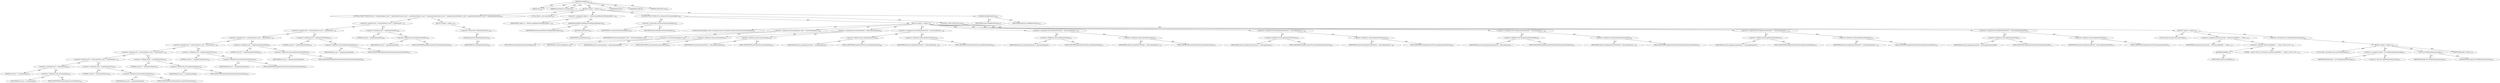 digraph "setRefid" {  
"111669149703" [label = <(METHOD,setRefid)<SUB>190</SUB>> ]
"115964116999" [label = <(PARAM,this)<SUB>190</SUB>> ]
"115964117009" [label = <(PARAM,final Reference reference)<SUB>190</SUB>> ]
"25769803783" [label = <(BLOCK,&lt;empty&gt;,&lt;empty&gt;)<SUB>191</SUB>> ]
"47244640256" [label = <(CONTROL_STRUCTURE,IF,if (null != extensionName || null != specificationVersion || null != specificationVendor || null != implementationVersion || null != implementationVendorID || null != implementationVendor || null != implementationURL))<SUB>192</SUB>> ]
"30064771099" [label = <(&lt;operator&gt;.logicalOr,null != extensionName || null != specificationV...)<SUB>192</SUB>> ]
"30064771100" [label = <(&lt;operator&gt;.logicalOr,null != extensionName || null != specificationV...)<SUB>192</SUB>> ]
"30064771101" [label = <(&lt;operator&gt;.logicalOr,null != extensionName || null != specificationV...)<SUB>192</SUB>> ]
"30064771102" [label = <(&lt;operator&gt;.logicalOr,null != extensionName || null != specificationV...)<SUB>192</SUB>> ]
"30064771103" [label = <(&lt;operator&gt;.logicalOr,null != extensionName || null != specificationV...)<SUB>192</SUB>> ]
"30064771104" [label = <(&lt;operator&gt;.logicalOr,null != extensionName || null != specificationV...)<SUB>192</SUB>> ]
"30064771105" [label = <(&lt;operator&gt;.notEquals,null != extensionName)<SUB>192</SUB>> ]
"90194313216" [label = <(LITERAL,null,null != extensionName)<SUB>192</SUB>> ]
"30064771106" [label = <(&lt;operator&gt;.fieldAccess,this.extensionName)<SUB>192</SUB>> ]
"68719476764" [label = <(IDENTIFIER,this,null != extensionName)> ]
"55834574857" [label = <(FIELD_IDENTIFIER,extensionName,extensionName)<SUB>192</SUB>> ]
"30064771107" [label = <(&lt;operator&gt;.notEquals,null != specificationVersion)<SUB>193</SUB>> ]
"90194313217" [label = <(LITERAL,null,null != specificationVersion)<SUB>193</SUB>> ]
"30064771108" [label = <(&lt;operator&gt;.fieldAccess,this.specificationVersion)<SUB>193</SUB>> ]
"68719476765" [label = <(IDENTIFIER,this,null != specificationVersion)> ]
"55834574858" [label = <(FIELD_IDENTIFIER,specificationVersion,specificationVersion)<SUB>193</SUB>> ]
"30064771109" [label = <(&lt;operator&gt;.notEquals,null != specificationVendor)<SUB>194</SUB>> ]
"90194313218" [label = <(LITERAL,null,null != specificationVendor)<SUB>194</SUB>> ]
"30064771110" [label = <(&lt;operator&gt;.fieldAccess,this.specificationVendor)<SUB>194</SUB>> ]
"68719476766" [label = <(IDENTIFIER,this,null != specificationVendor)> ]
"55834574859" [label = <(FIELD_IDENTIFIER,specificationVendor,specificationVendor)<SUB>194</SUB>> ]
"30064771111" [label = <(&lt;operator&gt;.notEquals,null != implementationVersion)<SUB>195</SUB>> ]
"90194313219" [label = <(LITERAL,null,null != implementationVersion)<SUB>195</SUB>> ]
"30064771112" [label = <(&lt;operator&gt;.fieldAccess,this.implementationVersion)<SUB>195</SUB>> ]
"68719476767" [label = <(IDENTIFIER,this,null != implementationVersion)> ]
"55834574860" [label = <(FIELD_IDENTIFIER,implementationVersion,implementationVersion)<SUB>195</SUB>> ]
"30064771113" [label = <(&lt;operator&gt;.notEquals,null != implementationVendorID)<SUB>196</SUB>> ]
"90194313220" [label = <(LITERAL,null,null != implementationVendorID)<SUB>196</SUB>> ]
"30064771114" [label = <(&lt;operator&gt;.fieldAccess,this.implementationVendorID)<SUB>196</SUB>> ]
"68719476768" [label = <(IDENTIFIER,this,null != implementationVendorID)> ]
"55834574861" [label = <(FIELD_IDENTIFIER,implementationVendorID,implementationVendorID)<SUB>196</SUB>> ]
"30064771115" [label = <(&lt;operator&gt;.notEquals,null != implementationVendor)<SUB>197</SUB>> ]
"90194313221" [label = <(LITERAL,null,null != implementationVendor)<SUB>197</SUB>> ]
"30064771116" [label = <(&lt;operator&gt;.fieldAccess,this.implementationVendor)<SUB>197</SUB>> ]
"68719476769" [label = <(IDENTIFIER,this,null != implementationVendor)> ]
"55834574862" [label = <(FIELD_IDENTIFIER,implementationVendor,implementationVendor)<SUB>197</SUB>> ]
"30064771117" [label = <(&lt;operator&gt;.notEquals,null != implementationURL)<SUB>198</SUB>> ]
"90194313222" [label = <(LITERAL,null,null != implementationURL)<SUB>198</SUB>> ]
"30064771118" [label = <(&lt;operator&gt;.fieldAccess,this.implementationURL)<SUB>198</SUB>> ]
"68719476770" [label = <(IDENTIFIER,this,null != implementationURL)> ]
"55834574863" [label = <(FIELD_IDENTIFIER,implementationURL,implementationURL)<SUB>198</SUB>> ]
"25769803784" [label = <(BLOCK,&lt;empty&gt;,&lt;empty&gt;)<SUB>198</SUB>> ]
"30064771119" [label = <(&lt;operator&gt;.throw,throw tooManyAttributes();)<SUB>199</SUB>> ]
"30064771120" [label = <(tooManyAttributes,tooManyAttributes())<SUB>199</SUB>> ]
"68719476750" [label = <(IDENTIFIER,this,tooManyAttributes())<SUB>199</SUB>> ]
"94489280512" [label = <(LOCAL,Object o: java.lang.Object)<SUB>202</SUB>> ]
"30064771121" [label = <(&lt;operator&gt;.assignment,Object o = reference.getReferencedObject(getPro...)<SUB>202</SUB>> ]
"68719476771" [label = <(IDENTIFIER,o,Object o = reference.getReferencedObject(getPro...)<SUB>202</SUB>> ]
"30064771122" [label = <(getReferencedObject,getReferencedObject(getProject()))<SUB>202</SUB>> ]
"68719476772" [label = <(IDENTIFIER,reference,getReferencedObject(getProject()))<SUB>202</SUB>> ]
"30064771123" [label = <(getProject,getProject())<SUB>202</SUB>> ]
"68719476751" [label = <(IDENTIFIER,this,getProject())<SUB>202</SUB>> ]
"47244640257" [label = <(CONTROL_STRUCTURE,IF,if (o instanceof ExtensionAdapter))<SUB>203</SUB>> ]
"30064771124" [label = <(&lt;operator&gt;.instanceOf,o instanceof ExtensionAdapter)<SUB>203</SUB>> ]
"68719476773" [label = <(IDENTIFIER,o,o instanceof ExtensionAdapter)<SUB>203</SUB>> ]
"180388626432" [label = <(TYPE_REF,ExtensionAdapter,ExtensionAdapter)<SUB>203</SUB>> ]
"25769803785" [label = <(BLOCK,&lt;empty&gt;,&lt;empty&gt;)<SUB>203</SUB>> ]
"94489280513" [label = <(LOCAL,ExtensionAdapter other: org.apache.tools.ant.taskdefs.optional.extension.ExtensionAdapter)<SUB>204</SUB>> ]
"30064771125" [label = <(&lt;operator&gt;.assignment,ExtensionAdapter other = (ExtensionAdapter) o)<SUB>204</SUB>> ]
"68719476774" [label = <(IDENTIFIER,other,ExtensionAdapter other = (ExtensionAdapter) o)<SUB>204</SUB>> ]
"30064771126" [label = <(&lt;operator&gt;.cast,(ExtensionAdapter) o)<SUB>204</SUB>> ]
"180388626433" [label = <(TYPE_REF,ExtensionAdapter,ExtensionAdapter)<SUB>204</SUB>> ]
"68719476775" [label = <(IDENTIFIER,o,(ExtensionAdapter) o)<SUB>204</SUB>> ]
"30064771127" [label = <(&lt;operator&gt;.assignment,this.extensionName = other.extensionName)<SUB>205</SUB>> ]
"30064771128" [label = <(&lt;operator&gt;.fieldAccess,this.extensionName)<SUB>205</SUB>> ]
"68719476776" [label = <(IDENTIFIER,this,this.extensionName = other.extensionName)> ]
"55834574864" [label = <(FIELD_IDENTIFIER,extensionName,extensionName)<SUB>205</SUB>> ]
"30064771129" [label = <(&lt;operator&gt;.fieldAccess,other.extensionName)<SUB>205</SUB>> ]
"68719476777" [label = <(IDENTIFIER,other,this.extensionName = other.extensionName)<SUB>205</SUB>> ]
"55834574865" [label = <(FIELD_IDENTIFIER,extensionName,extensionName)<SUB>205</SUB>> ]
"30064771130" [label = <(&lt;operator&gt;.assignment,this.specificationVersion = other.specification...)<SUB>206</SUB>> ]
"30064771131" [label = <(&lt;operator&gt;.fieldAccess,this.specificationVersion)<SUB>206</SUB>> ]
"68719476778" [label = <(IDENTIFIER,this,this.specificationVersion = other.specification...)> ]
"55834574866" [label = <(FIELD_IDENTIFIER,specificationVersion,specificationVersion)<SUB>206</SUB>> ]
"30064771132" [label = <(&lt;operator&gt;.fieldAccess,other.specificationVersion)<SUB>206</SUB>> ]
"68719476779" [label = <(IDENTIFIER,other,this.specificationVersion = other.specification...)<SUB>206</SUB>> ]
"55834574867" [label = <(FIELD_IDENTIFIER,specificationVersion,specificationVersion)<SUB>206</SUB>> ]
"30064771133" [label = <(&lt;operator&gt;.assignment,this.specificationVendor = other.specificationV...)<SUB>207</SUB>> ]
"30064771134" [label = <(&lt;operator&gt;.fieldAccess,this.specificationVendor)<SUB>207</SUB>> ]
"68719476780" [label = <(IDENTIFIER,this,this.specificationVendor = other.specificationV...)> ]
"55834574868" [label = <(FIELD_IDENTIFIER,specificationVendor,specificationVendor)<SUB>207</SUB>> ]
"30064771135" [label = <(&lt;operator&gt;.fieldAccess,other.specificationVendor)<SUB>207</SUB>> ]
"68719476781" [label = <(IDENTIFIER,other,this.specificationVendor = other.specificationV...)<SUB>207</SUB>> ]
"55834574869" [label = <(FIELD_IDENTIFIER,specificationVendor,specificationVendor)<SUB>207</SUB>> ]
"30064771136" [label = <(&lt;operator&gt;.assignment,this.implementationVersion = other.implementati...)<SUB>208</SUB>> ]
"30064771137" [label = <(&lt;operator&gt;.fieldAccess,this.implementationVersion)<SUB>208</SUB>> ]
"68719476782" [label = <(IDENTIFIER,this,this.implementationVersion = other.implementati...)> ]
"55834574870" [label = <(FIELD_IDENTIFIER,implementationVersion,implementationVersion)<SUB>208</SUB>> ]
"30064771138" [label = <(&lt;operator&gt;.fieldAccess,other.implementationVersion)<SUB>208</SUB>> ]
"68719476783" [label = <(IDENTIFIER,other,this.implementationVersion = other.implementati...)<SUB>208</SUB>> ]
"55834574871" [label = <(FIELD_IDENTIFIER,implementationVersion,implementationVersion)<SUB>208</SUB>> ]
"30064771139" [label = <(&lt;operator&gt;.assignment,this.implementationVendorID = other.implementat...)<SUB>209</SUB>> ]
"30064771140" [label = <(&lt;operator&gt;.fieldAccess,this.implementationVendorID)<SUB>209</SUB>> ]
"68719476784" [label = <(IDENTIFIER,this,this.implementationVendorID = other.implementat...)> ]
"55834574872" [label = <(FIELD_IDENTIFIER,implementationVendorID,implementationVendorID)<SUB>209</SUB>> ]
"30064771141" [label = <(&lt;operator&gt;.fieldAccess,other.implementationVendorID)<SUB>209</SUB>> ]
"68719476785" [label = <(IDENTIFIER,other,this.implementationVendorID = other.implementat...)<SUB>209</SUB>> ]
"55834574873" [label = <(FIELD_IDENTIFIER,implementationVendorID,implementationVendorID)<SUB>209</SUB>> ]
"30064771142" [label = <(&lt;operator&gt;.assignment,this.implementationVendor = other.implementatio...)<SUB>210</SUB>> ]
"30064771143" [label = <(&lt;operator&gt;.fieldAccess,this.implementationVendor)<SUB>210</SUB>> ]
"68719476786" [label = <(IDENTIFIER,this,this.implementationVendor = other.implementatio...)> ]
"55834574874" [label = <(FIELD_IDENTIFIER,implementationVendor,implementationVendor)<SUB>210</SUB>> ]
"30064771144" [label = <(&lt;operator&gt;.fieldAccess,other.implementationVendor)<SUB>210</SUB>> ]
"68719476787" [label = <(IDENTIFIER,other,this.implementationVendor = other.implementatio...)<SUB>210</SUB>> ]
"55834574875" [label = <(FIELD_IDENTIFIER,implementationVendor,implementationVendor)<SUB>210</SUB>> ]
"30064771145" [label = <(&lt;operator&gt;.assignment,this.implementationURL = other.implementationURL)<SUB>211</SUB>> ]
"30064771146" [label = <(&lt;operator&gt;.fieldAccess,this.implementationURL)<SUB>211</SUB>> ]
"68719476788" [label = <(IDENTIFIER,this,this.implementationURL = other.implementationURL)> ]
"55834574876" [label = <(FIELD_IDENTIFIER,implementationURL,implementationURL)<SUB>211</SUB>> ]
"30064771147" [label = <(&lt;operator&gt;.fieldAccess,other.implementationURL)<SUB>211</SUB>> ]
"68719476789" [label = <(IDENTIFIER,other,this.implementationURL = other.implementationURL)<SUB>211</SUB>> ]
"55834574877" [label = <(FIELD_IDENTIFIER,implementationURL,implementationURL)<SUB>211</SUB>> ]
"47244640258" [label = <(CONTROL_STRUCTURE,ELSE,else)<SUB>212</SUB>> ]
"25769803786" [label = <(BLOCK,&lt;empty&gt;,&lt;empty&gt;)<SUB>212</SUB>> ]
"94489280514" [label = <(LOCAL,String message: java.lang.String)<SUB>213</SUB>> ]
"30064771148" [label = <(&lt;operator&gt;.assignment,String message = reference.getRefId() + &quot; doesn...)<SUB>213</SUB>> ]
"68719476790" [label = <(IDENTIFIER,message,String message = reference.getRefId() + &quot; doesn...)<SUB>213</SUB>> ]
"30064771149" [label = <(&lt;operator&gt;.addition,reference.getRefId() + &quot; doesn\'t refer to a Ex...)<SUB>214</SUB>> ]
"30064771150" [label = <(getRefId,getRefId())<SUB>214</SUB>> ]
"68719476791" [label = <(IDENTIFIER,reference,getRefId())<SUB>214</SUB>> ]
"90194313223" [label = <(LITERAL,&quot; doesn\'t refer to a Extension&quot;,reference.getRefId() + &quot; doesn\'t refer to a Ex...)<SUB>214</SUB>> ]
"30064771151" [label = <(&lt;operator&gt;.throw,throw new BuildException(message);)<SUB>215</SUB>> ]
"25769803787" [label = <(BLOCK,&lt;empty&gt;,&lt;empty&gt;)<SUB>215</SUB>> ]
"94489280515" [label = <(LOCAL,$obj0: org.apache.tools.ant.BuildException)<SUB>215</SUB>> ]
"30064771152" [label = <(&lt;operator&gt;.assignment,$obj0 = new BuildException(message))<SUB>215</SUB>> ]
"68719476792" [label = <(IDENTIFIER,$obj0,$obj0 = new BuildException(message))<SUB>215</SUB>> ]
"30064771153" [label = <(&lt;operator&gt;.alloc,new BuildException(message))<SUB>215</SUB>> ]
"30064771154" [label = <(&lt;init&gt;,new BuildException(message))<SUB>215</SUB>> ]
"68719476793" [label = <(IDENTIFIER,$obj0,new BuildException(message))<SUB>215</SUB>> ]
"68719476794" [label = <(IDENTIFIER,message,new BuildException(message))<SUB>215</SUB>> ]
"68719476795" [label = <(IDENTIFIER,$obj0,&lt;empty&gt;)<SUB>215</SUB>> ]
"30064771155" [label = <(setRefid,setRefid(reference))<SUB>218</SUB>> ]
"68719476796" [label = <(IDENTIFIER,super,setRefid(reference))<SUB>218</SUB>> ]
"68719476797" [label = <(IDENTIFIER,reference,setRefid(reference))<SUB>218</SUB>> ]
"133143986197" [label = <(MODIFIER,PUBLIC)> ]
"133143986198" [label = <(MODIFIER,VIRTUAL)> ]
"128849018887" [label = <(METHOD_RETURN,void)<SUB>190</SUB>> ]
  "111669149703" -> "115964116999"  [ label = "AST: "] 
  "111669149703" -> "115964117009"  [ label = "AST: "] 
  "111669149703" -> "25769803783"  [ label = "AST: "] 
  "111669149703" -> "133143986197"  [ label = "AST: "] 
  "111669149703" -> "133143986198"  [ label = "AST: "] 
  "111669149703" -> "128849018887"  [ label = "AST: "] 
  "25769803783" -> "47244640256"  [ label = "AST: "] 
  "25769803783" -> "94489280512"  [ label = "AST: "] 
  "25769803783" -> "30064771121"  [ label = "AST: "] 
  "25769803783" -> "47244640257"  [ label = "AST: "] 
  "25769803783" -> "30064771155"  [ label = "AST: "] 
  "47244640256" -> "30064771099"  [ label = "AST: "] 
  "47244640256" -> "25769803784"  [ label = "AST: "] 
  "30064771099" -> "30064771100"  [ label = "AST: "] 
  "30064771099" -> "30064771117"  [ label = "AST: "] 
  "30064771100" -> "30064771101"  [ label = "AST: "] 
  "30064771100" -> "30064771115"  [ label = "AST: "] 
  "30064771101" -> "30064771102"  [ label = "AST: "] 
  "30064771101" -> "30064771113"  [ label = "AST: "] 
  "30064771102" -> "30064771103"  [ label = "AST: "] 
  "30064771102" -> "30064771111"  [ label = "AST: "] 
  "30064771103" -> "30064771104"  [ label = "AST: "] 
  "30064771103" -> "30064771109"  [ label = "AST: "] 
  "30064771104" -> "30064771105"  [ label = "AST: "] 
  "30064771104" -> "30064771107"  [ label = "AST: "] 
  "30064771105" -> "90194313216"  [ label = "AST: "] 
  "30064771105" -> "30064771106"  [ label = "AST: "] 
  "30064771106" -> "68719476764"  [ label = "AST: "] 
  "30064771106" -> "55834574857"  [ label = "AST: "] 
  "30064771107" -> "90194313217"  [ label = "AST: "] 
  "30064771107" -> "30064771108"  [ label = "AST: "] 
  "30064771108" -> "68719476765"  [ label = "AST: "] 
  "30064771108" -> "55834574858"  [ label = "AST: "] 
  "30064771109" -> "90194313218"  [ label = "AST: "] 
  "30064771109" -> "30064771110"  [ label = "AST: "] 
  "30064771110" -> "68719476766"  [ label = "AST: "] 
  "30064771110" -> "55834574859"  [ label = "AST: "] 
  "30064771111" -> "90194313219"  [ label = "AST: "] 
  "30064771111" -> "30064771112"  [ label = "AST: "] 
  "30064771112" -> "68719476767"  [ label = "AST: "] 
  "30064771112" -> "55834574860"  [ label = "AST: "] 
  "30064771113" -> "90194313220"  [ label = "AST: "] 
  "30064771113" -> "30064771114"  [ label = "AST: "] 
  "30064771114" -> "68719476768"  [ label = "AST: "] 
  "30064771114" -> "55834574861"  [ label = "AST: "] 
  "30064771115" -> "90194313221"  [ label = "AST: "] 
  "30064771115" -> "30064771116"  [ label = "AST: "] 
  "30064771116" -> "68719476769"  [ label = "AST: "] 
  "30064771116" -> "55834574862"  [ label = "AST: "] 
  "30064771117" -> "90194313222"  [ label = "AST: "] 
  "30064771117" -> "30064771118"  [ label = "AST: "] 
  "30064771118" -> "68719476770"  [ label = "AST: "] 
  "30064771118" -> "55834574863"  [ label = "AST: "] 
  "25769803784" -> "30064771119"  [ label = "AST: "] 
  "30064771119" -> "30064771120"  [ label = "AST: "] 
  "30064771120" -> "68719476750"  [ label = "AST: "] 
  "30064771121" -> "68719476771"  [ label = "AST: "] 
  "30064771121" -> "30064771122"  [ label = "AST: "] 
  "30064771122" -> "68719476772"  [ label = "AST: "] 
  "30064771122" -> "30064771123"  [ label = "AST: "] 
  "30064771123" -> "68719476751"  [ label = "AST: "] 
  "47244640257" -> "30064771124"  [ label = "AST: "] 
  "47244640257" -> "25769803785"  [ label = "AST: "] 
  "47244640257" -> "47244640258"  [ label = "AST: "] 
  "30064771124" -> "68719476773"  [ label = "AST: "] 
  "30064771124" -> "180388626432"  [ label = "AST: "] 
  "25769803785" -> "94489280513"  [ label = "AST: "] 
  "25769803785" -> "30064771125"  [ label = "AST: "] 
  "25769803785" -> "30064771127"  [ label = "AST: "] 
  "25769803785" -> "30064771130"  [ label = "AST: "] 
  "25769803785" -> "30064771133"  [ label = "AST: "] 
  "25769803785" -> "30064771136"  [ label = "AST: "] 
  "25769803785" -> "30064771139"  [ label = "AST: "] 
  "25769803785" -> "30064771142"  [ label = "AST: "] 
  "25769803785" -> "30064771145"  [ label = "AST: "] 
  "30064771125" -> "68719476774"  [ label = "AST: "] 
  "30064771125" -> "30064771126"  [ label = "AST: "] 
  "30064771126" -> "180388626433"  [ label = "AST: "] 
  "30064771126" -> "68719476775"  [ label = "AST: "] 
  "30064771127" -> "30064771128"  [ label = "AST: "] 
  "30064771127" -> "30064771129"  [ label = "AST: "] 
  "30064771128" -> "68719476776"  [ label = "AST: "] 
  "30064771128" -> "55834574864"  [ label = "AST: "] 
  "30064771129" -> "68719476777"  [ label = "AST: "] 
  "30064771129" -> "55834574865"  [ label = "AST: "] 
  "30064771130" -> "30064771131"  [ label = "AST: "] 
  "30064771130" -> "30064771132"  [ label = "AST: "] 
  "30064771131" -> "68719476778"  [ label = "AST: "] 
  "30064771131" -> "55834574866"  [ label = "AST: "] 
  "30064771132" -> "68719476779"  [ label = "AST: "] 
  "30064771132" -> "55834574867"  [ label = "AST: "] 
  "30064771133" -> "30064771134"  [ label = "AST: "] 
  "30064771133" -> "30064771135"  [ label = "AST: "] 
  "30064771134" -> "68719476780"  [ label = "AST: "] 
  "30064771134" -> "55834574868"  [ label = "AST: "] 
  "30064771135" -> "68719476781"  [ label = "AST: "] 
  "30064771135" -> "55834574869"  [ label = "AST: "] 
  "30064771136" -> "30064771137"  [ label = "AST: "] 
  "30064771136" -> "30064771138"  [ label = "AST: "] 
  "30064771137" -> "68719476782"  [ label = "AST: "] 
  "30064771137" -> "55834574870"  [ label = "AST: "] 
  "30064771138" -> "68719476783"  [ label = "AST: "] 
  "30064771138" -> "55834574871"  [ label = "AST: "] 
  "30064771139" -> "30064771140"  [ label = "AST: "] 
  "30064771139" -> "30064771141"  [ label = "AST: "] 
  "30064771140" -> "68719476784"  [ label = "AST: "] 
  "30064771140" -> "55834574872"  [ label = "AST: "] 
  "30064771141" -> "68719476785"  [ label = "AST: "] 
  "30064771141" -> "55834574873"  [ label = "AST: "] 
  "30064771142" -> "30064771143"  [ label = "AST: "] 
  "30064771142" -> "30064771144"  [ label = "AST: "] 
  "30064771143" -> "68719476786"  [ label = "AST: "] 
  "30064771143" -> "55834574874"  [ label = "AST: "] 
  "30064771144" -> "68719476787"  [ label = "AST: "] 
  "30064771144" -> "55834574875"  [ label = "AST: "] 
  "30064771145" -> "30064771146"  [ label = "AST: "] 
  "30064771145" -> "30064771147"  [ label = "AST: "] 
  "30064771146" -> "68719476788"  [ label = "AST: "] 
  "30064771146" -> "55834574876"  [ label = "AST: "] 
  "30064771147" -> "68719476789"  [ label = "AST: "] 
  "30064771147" -> "55834574877"  [ label = "AST: "] 
  "47244640258" -> "25769803786"  [ label = "AST: "] 
  "25769803786" -> "94489280514"  [ label = "AST: "] 
  "25769803786" -> "30064771148"  [ label = "AST: "] 
  "25769803786" -> "30064771151"  [ label = "AST: "] 
  "30064771148" -> "68719476790"  [ label = "AST: "] 
  "30064771148" -> "30064771149"  [ label = "AST: "] 
  "30064771149" -> "30064771150"  [ label = "AST: "] 
  "30064771149" -> "90194313223"  [ label = "AST: "] 
  "30064771150" -> "68719476791"  [ label = "AST: "] 
  "30064771151" -> "25769803787"  [ label = "AST: "] 
  "25769803787" -> "94489280515"  [ label = "AST: "] 
  "25769803787" -> "30064771152"  [ label = "AST: "] 
  "25769803787" -> "30064771154"  [ label = "AST: "] 
  "25769803787" -> "68719476795"  [ label = "AST: "] 
  "30064771152" -> "68719476792"  [ label = "AST: "] 
  "30064771152" -> "30064771153"  [ label = "AST: "] 
  "30064771154" -> "68719476793"  [ label = "AST: "] 
  "30064771154" -> "68719476794"  [ label = "AST: "] 
  "30064771155" -> "68719476796"  [ label = "AST: "] 
  "30064771155" -> "68719476797"  [ label = "AST: "] 
  "111669149703" -> "115964116999"  [ label = "DDG: "] 
  "111669149703" -> "115964117009"  [ label = "DDG: "] 
}
